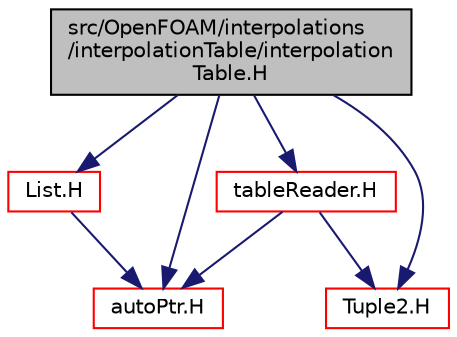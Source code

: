 digraph "src/OpenFOAM/interpolations/interpolationTable/interpolationTable.H"
{
  bgcolor="transparent";
  edge [fontname="Helvetica",fontsize="10",labelfontname="Helvetica",labelfontsize="10"];
  node [fontname="Helvetica",fontsize="10",shape=record];
  Node1 [label="src/OpenFOAM/interpolations\l/interpolationTable/interpolation\lTable.H",height=0.2,width=0.4,color="black", fillcolor="grey75", style="filled", fontcolor="black"];
  Node1 -> Node2 [color="midnightblue",fontsize="10",style="solid",fontname="Helvetica"];
  Node2 [label="List.H",height=0.2,width=0.4,color="red",URL="$a07667.html"];
  Node2 -> Node3 [color="midnightblue",fontsize="10",style="solid",fontname="Helvetica"];
  Node3 [label="autoPtr.H",height=0.2,width=0.4,color="red",URL="$a08470.html"];
  Node1 -> Node4 [color="midnightblue",fontsize="10",style="solid",fontname="Helvetica"];
  Node4 [label="Tuple2.H",height=0.2,width=0.4,color="red",URL="$a09053.html"];
  Node1 -> Node5 [color="midnightblue",fontsize="10",style="solid",fontname="Helvetica"];
  Node5 [label="tableReader.H",height=0.2,width=0.4,color="red",URL="$a08260.html"];
  Node5 -> Node3 [color="midnightblue",fontsize="10",style="solid",fontname="Helvetica"];
  Node5 -> Node4 [color="midnightblue",fontsize="10",style="solid",fontname="Helvetica"];
  Node1 -> Node3 [color="midnightblue",fontsize="10",style="solid",fontname="Helvetica"];
}

